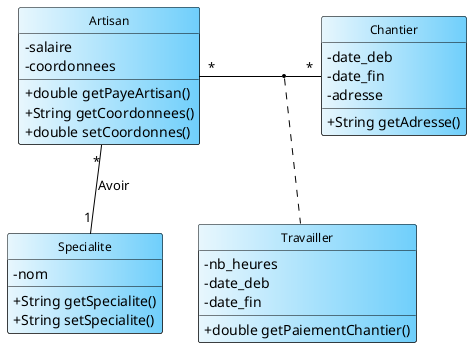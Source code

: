 @startuml tp
hide circle






skinparam classAttributeIconSize 0

skinparam roundcorner 5

skinparam class {
	BackgroundColor #E8F7FE|6FCFFB
	BorderColor Black
	ArrowColor Black
	FontColor Black
	FontSize 12
	FontName Helvetica
}

skinparam arrow {
    MessageAlign center
}


class Artisan {
    - salaire
    - coordonnees
    + double getPayeArtisan()
    + String getCoordonnees()
    + double setCoordonnes()
}

class Specialite {
    - nom
    + String getSpecialite()
    + String setSpecialite()
}

class Chantier {
    - date_deb
    - date_fin
    - adresse
    + String getAdresse()
}

class Travailler {
    - nb_heures
    - date_deb
    - date_fin
    + double getPaiementChantier()
}


Artisan "*" -- "1" Specialite : Avoir
Artisan "*" -right- "*" Chantier 
(Artisan, Chantier) .. Travailler

@enduml